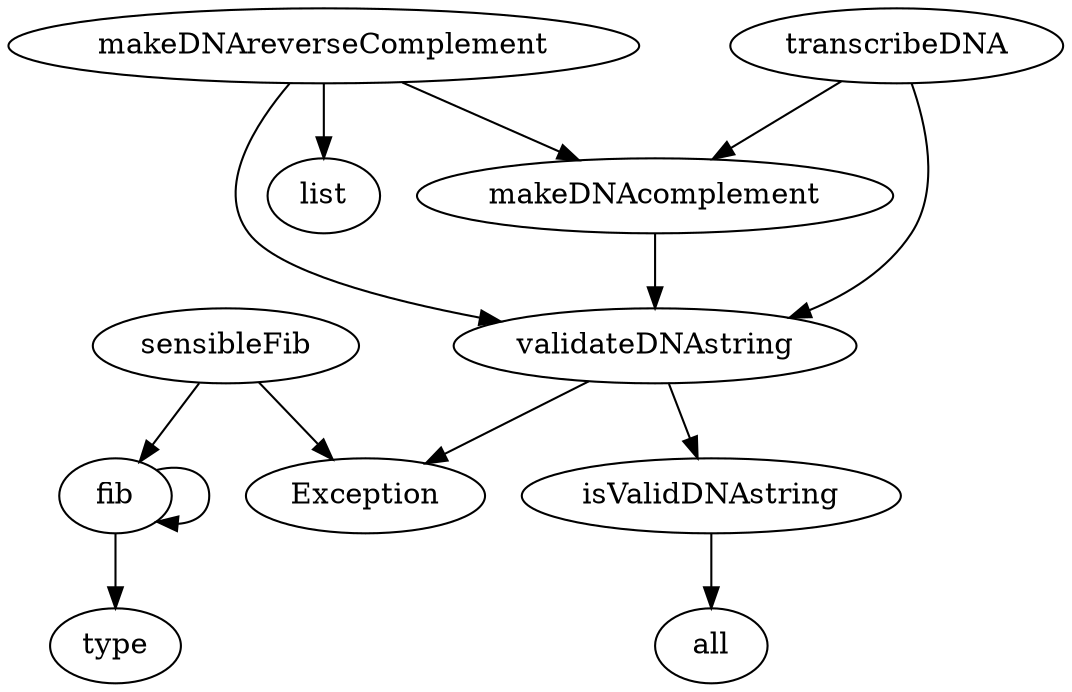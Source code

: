 digraph G {
fib -> fib;
fib -> type;
sensibleFib -> fib;
sensibleFib -> Exception;
makeDNAreverseComplement -> makeDNAcomplement;
makeDNAreverseComplement -> validateDNAstring;
makeDNAreverseComplement -> list;
isValidDNAstring -> all;
makeDNAcomplement -> validateDNAstring;
validateDNAstring -> Exception;
validateDNAstring -> isValidDNAstring;
transcribeDNA -> makeDNAcomplement;
transcribeDNA -> validateDNAstring;
}
